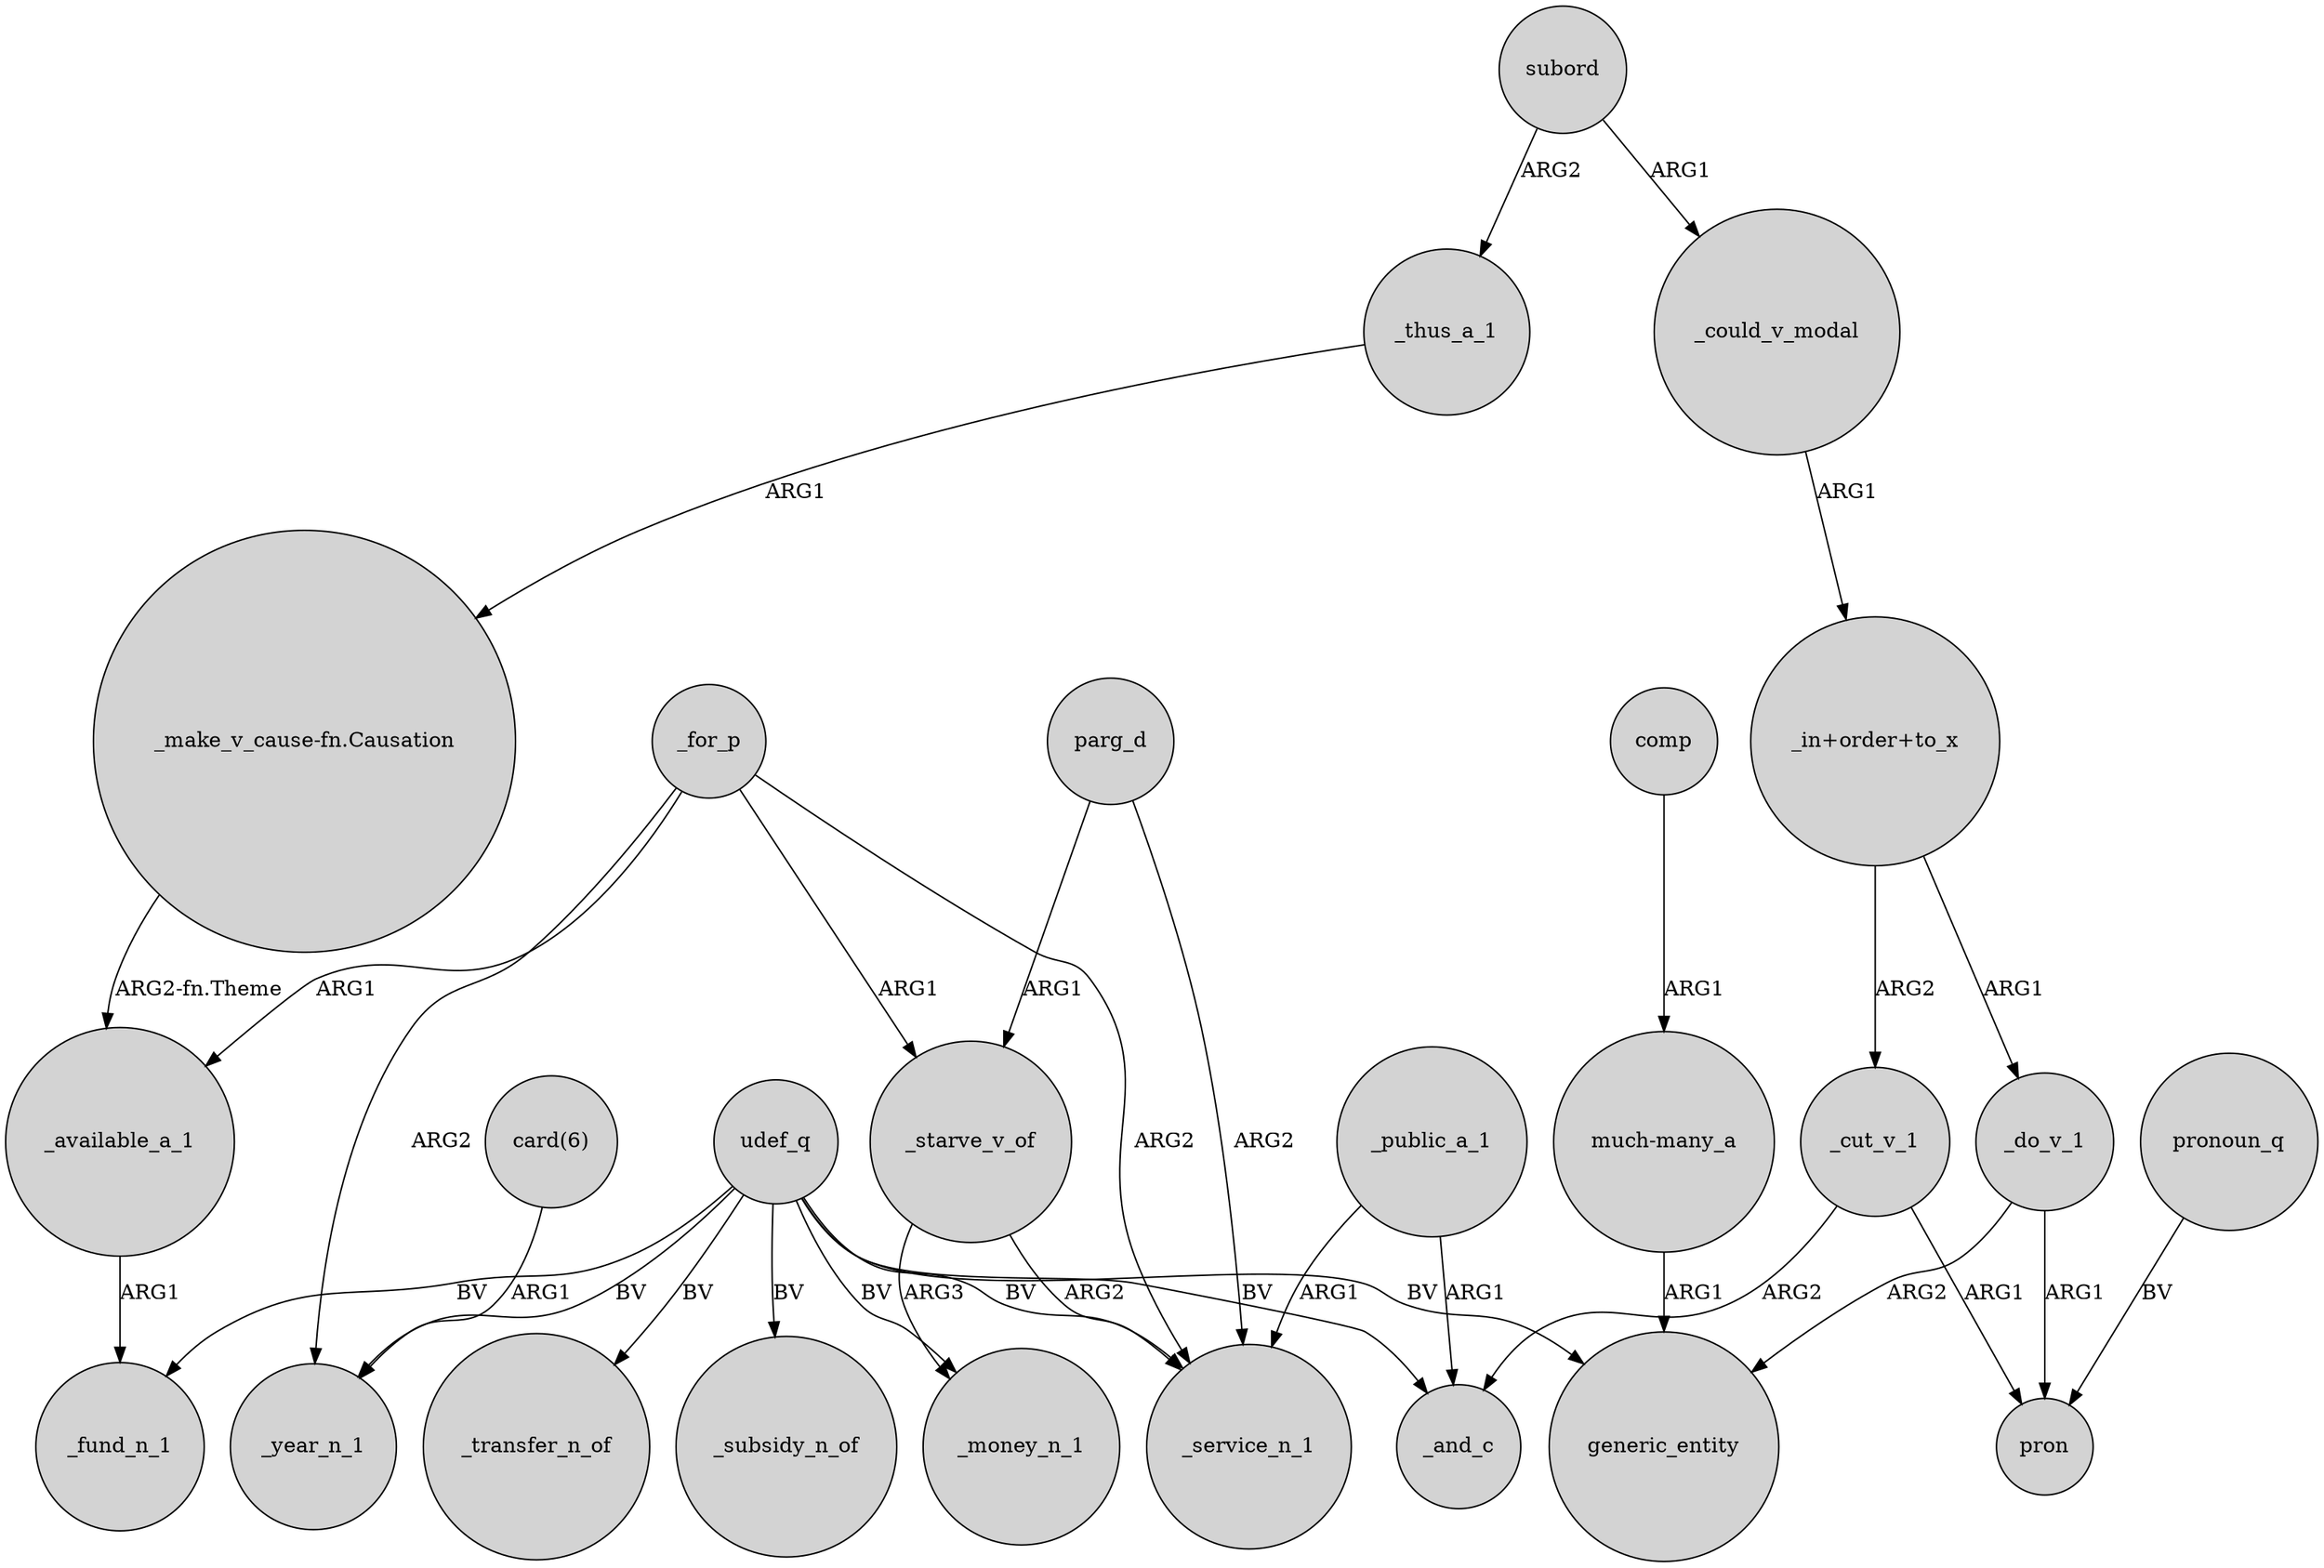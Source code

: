 digraph {
	node [shape=circle style=filled]
	"_in+order+to_x" -> _cut_v_1 [label=ARG2]
	udef_q -> _money_n_1 [label=BV]
	"_make_v_cause-fn.Causation" -> _available_a_1 [label="ARG2-fn.Theme"]
	udef_q -> generic_entity [label=BV]
	_for_p -> _year_n_1 [label=ARG2]
	subord -> _thus_a_1 [label=ARG2]
	"much-many_a" -> generic_entity [label=ARG1]
	_could_v_modal -> "_in+order+to_x" [label=ARG1]
	parg_d -> _service_n_1 [label=ARG2]
	_for_p -> _starve_v_of [label=ARG1]
	_public_a_1 -> _service_n_1 [label=ARG1]
	subord -> _could_v_modal [label=ARG1]
	_thus_a_1 -> "_make_v_cause-fn.Causation" [label=ARG1]
	udef_q -> _transfer_n_of [label=BV]
	_do_v_1 -> generic_entity [label=ARG2]
	_public_a_1 -> _and_c [label=ARG1]
	_starve_v_of -> _service_n_1 [label=ARG2]
	_available_a_1 -> _fund_n_1 [label=ARG1]
	pronoun_q -> pron [label=BV]
	parg_d -> _starve_v_of [label=ARG1]
	_do_v_1 -> pron [label=ARG1]
	udef_q -> _service_n_1 [label=BV]
	comp -> "much-many_a" [label=ARG1]
	"_in+order+to_x" -> _do_v_1 [label=ARG1]
	_for_p -> _service_n_1 [label=ARG2]
	"card(6)" -> _year_n_1 [label=ARG1]
	udef_q -> _fund_n_1 [label=BV]
	_starve_v_of -> _money_n_1 [label=ARG3]
	udef_q -> _year_n_1 [label=BV]
	udef_q -> _subsidy_n_of [label=BV]
	_cut_v_1 -> pron [label=ARG1]
	udef_q -> _and_c [label=BV]
	_cut_v_1 -> _and_c [label=ARG2]
	_for_p -> _available_a_1 [label=ARG1]
}
